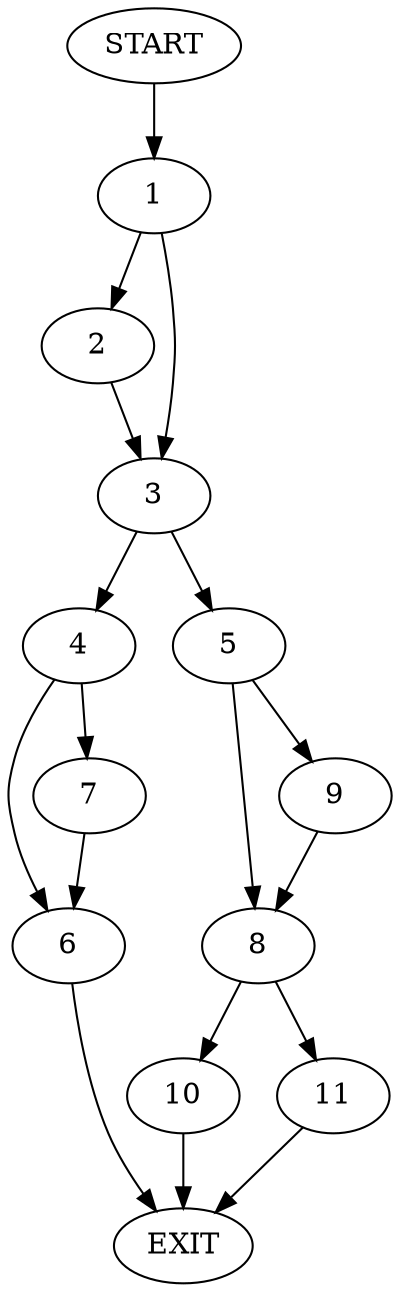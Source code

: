digraph {
0 [label="START"]
12 [label="EXIT"]
0 -> 1
1 -> 2
1 -> 3
2 -> 3
3 -> 4
3 -> 5
4 -> 6
4 -> 7
5 -> 8
5 -> 9
7 -> 6
6 -> 12
8 -> 10
8 -> 11
9 -> 8
10 -> 12
11 -> 12
}
